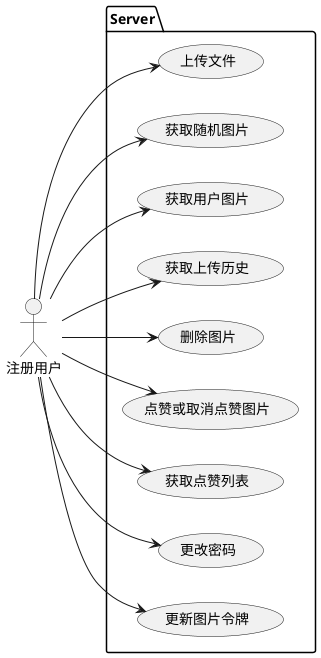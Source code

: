 skinparam DefaultFontName ttf-wqy-zenhei
@startuml 注册用户用例图
left to right direction
actor 注册用户 as user
package Server {
    usecase "上传文件" as Upload
    usecase "获取随机图片" as Random
    usecase "获取用户图片" as User
    usecase "获取上传历史" as History
    usecase "删除图片" as Delete
    usecase "点赞或取消点赞图片" as LikeOrDislike
    usecase "获取点赞列表" as LikeList
    usecase "更改密码" as ChangePassword
    usecase "更新图片令牌" as ChangeToken
}
user --> Upload
user --> Random
user --> User
user --> History
user --> Delete
user --> LikeOrDislike 
user --> LikeList
user --> ChangePassword
user --> ChangeToken
@enduml